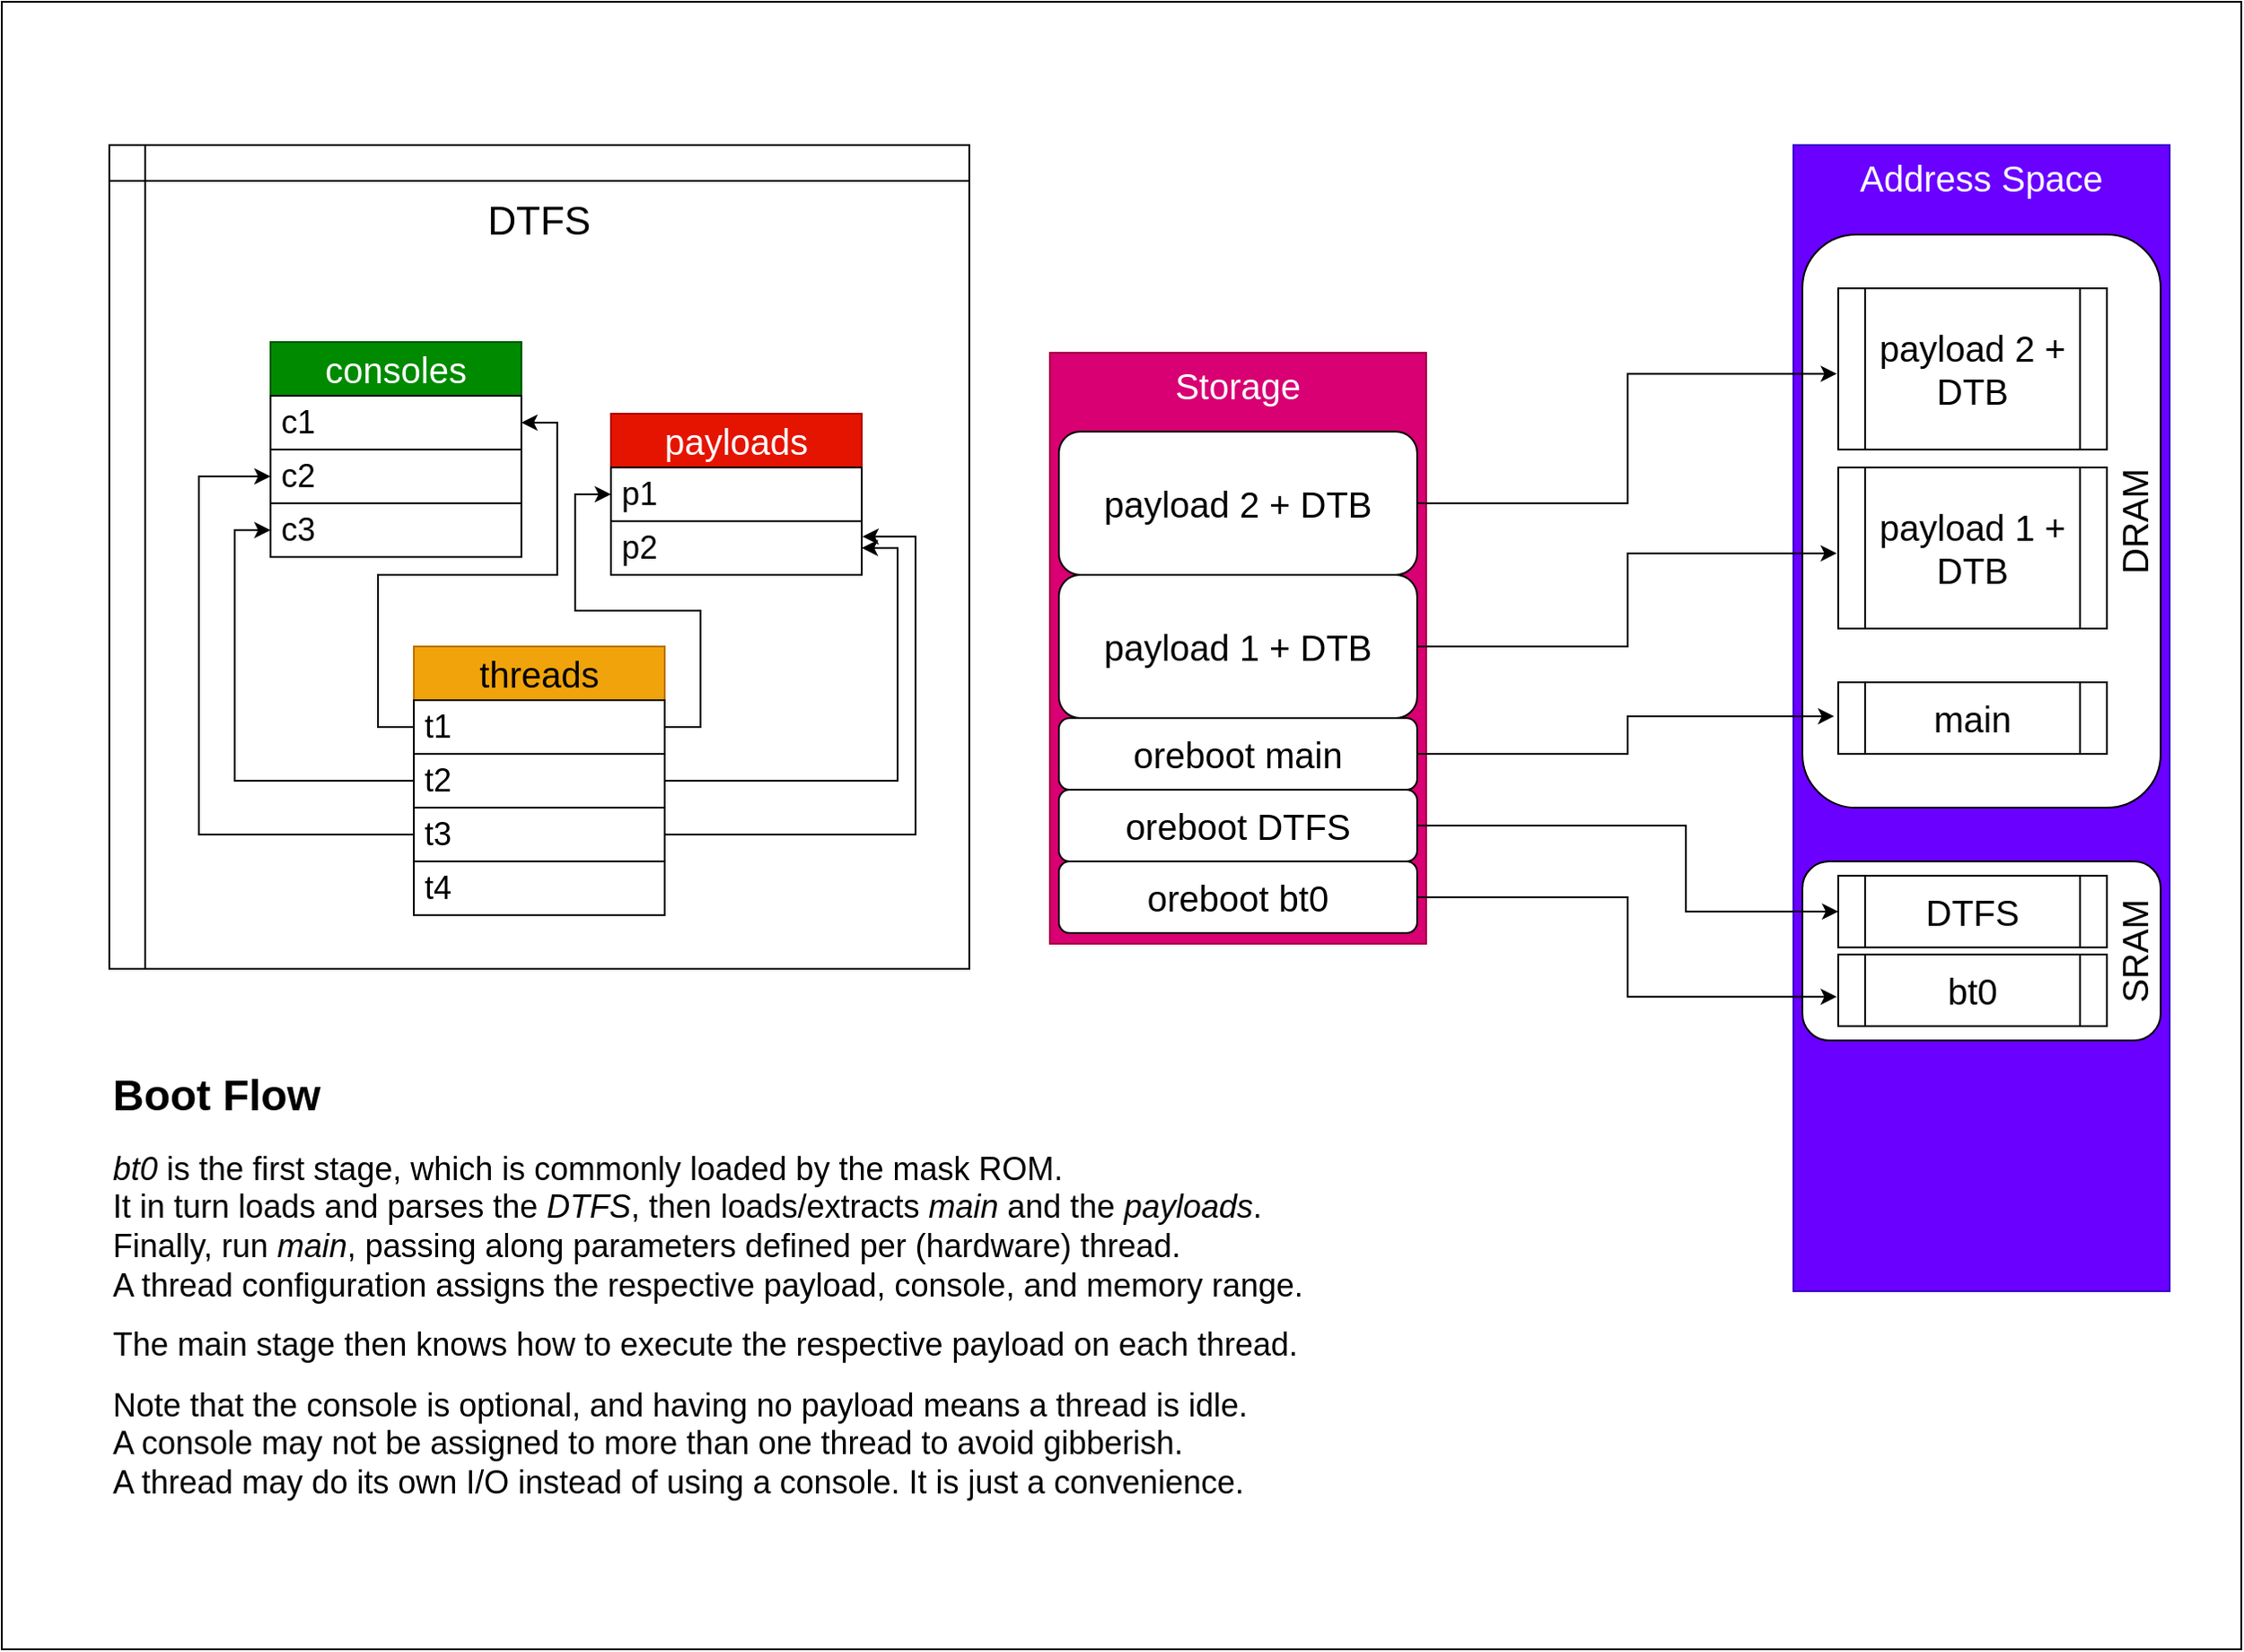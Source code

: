 <mxfile version="26.0.4">
  <diagram name="Page-1" id="eQo6eVfhBKgr_3davLif">
    <mxGraphModel dx="2509" dy="1008" grid="1" gridSize="10" guides="1" tooltips="1" connect="1" arrows="1" fold="1" page="1" pageScale="1" pageWidth="827" pageHeight="1169" math="0" shadow="0">
      <root>
        <mxCell id="0" />
        <mxCell id="1" parent="0" />
        <mxCell id="zgDH3klwPQRElp8oL0Qm-43" value="d" style="rounded=0;whiteSpace=wrap;html=1;" vertex="1" parent="1">
          <mxGeometry x="-430" width="1250" height="920" as="geometry" />
        </mxCell>
        <mxCell id="zgDH3klwPQRElp8oL0Qm-2" value="&lt;font style=&quot;font-size: 20px;&quot;&gt;Address Space&lt;/font&gt;" style="rounded=0;whiteSpace=wrap;html=1;fillColor=#6a00ff;fontColor=#ffffff;strokeColor=#3700CC;verticalAlign=top;" vertex="1" parent="1">
          <mxGeometry x="570" y="80" width="210" height="640" as="geometry" />
        </mxCell>
        <mxCell id="zgDH3klwPQRElp8oL0Qm-1" value="Storage" style="rounded=0;whiteSpace=wrap;html=1;fillColor=#d80073;fontColor=#ffffff;strokeColor=#A50040;fontSize=20;horizontal=1;verticalAlign=top;" vertex="1" parent="1">
          <mxGeometry x="155" y="196" width="210" height="330" as="geometry" />
        </mxCell>
        <mxCell id="zgDH3klwPQRElp8oL0Qm-3" value="oreboot bt0" style="rounded=1;whiteSpace=wrap;html=1;fontSize=20;" vertex="1" parent="1">
          <mxGeometry x="160" y="480" width="200" height="40" as="geometry" />
        </mxCell>
        <mxCell id="zgDH3klwPQRElp8oL0Qm-4" value="oreboot DTFS" style="rounded=1;whiteSpace=wrap;html=1;fontSize=20;" vertex="1" parent="1">
          <mxGeometry x="160" y="440" width="200" height="40" as="geometry" />
        </mxCell>
        <mxCell id="zgDH3klwPQRElp8oL0Qm-5" value="oreboot main" style="rounded=1;whiteSpace=wrap;html=1;fontSize=20;" vertex="1" parent="1">
          <mxGeometry x="160" y="400" width="200" height="40" as="geometry" />
        </mxCell>
        <mxCell id="zgDH3klwPQRElp8oL0Qm-6" value="payload 1 + DTB" style="rounded=1;whiteSpace=wrap;html=1;fontSize=20;" vertex="1" parent="1">
          <mxGeometry x="160" y="320" width="200" height="80" as="geometry" />
        </mxCell>
        <mxCell id="zgDH3klwPQRElp8oL0Qm-7" value="payload 2 + DTB" style="rounded=1;whiteSpace=wrap;html=1;fontSize=20;" vertex="1" parent="1">
          <mxGeometry x="160" y="240" width="200" height="80" as="geometry" />
        </mxCell>
        <mxCell id="zgDH3klwPQRElp8oL0Qm-9" value="&lt;font style=&quot;font-size: 22px;&quot;&gt;DTFS&lt;/font&gt;" style="shape=internalStorage;whiteSpace=wrap;html=1;backgroundOutline=1;verticalAlign=top;horizontal=1;spacingTop=23;" vertex="1" parent="1">
          <mxGeometry x="-370" y="80" width="480" height="460" as="geometry" />
        </mxCell>
        <mxCell id="zgDH3klwPQRElp8oL0Qm-10" value="consoles" style="swimlane;fontStyle=0;childLayout=stackLayout;horizontal=1;startSize=30;horizontalStack=0;resizeParent=1;resizeParentMax=0;resizeLast=0;collapsible=1;marginBottom=0;whiteSpace=wrap;html=1;fontSize=20;fillColor=#008a00;strokeColor=#005700;fontColor=#ffffff;" vertex="1" parent="1">
          <mxGeometry x="-280" y="190" width="140" height="120" as="geometry" />
        </mxCell>
        <mxCell id="zgDH3klwPQRElp8oL0Qm-11" value="c1" style="text;strokeColor=default;fillColor=none;align=left;verticalAlign=middle;spacingLeft=4;spacingRight=4;overflow=hidden;points=[[0,0.5],[1,0.5]];portConstraint=eastwest;rotatable=0;whiteSpace=wrap;html=1;fontSize=18;" vertex="1" parent="zgDH3klwPQRElp8oL0Qm-10">
          <mxGeometry y="30" width="140" height="30" as="geometry" />
        </mxCell>
        <mxCell id="zgDH3klwPQRElp8oL0Qm-12" value="c2" style="text;strokeColor=default;fillColor=none;align=left;verticalAlign=middle;spacingLeft=4;spacingRight=4;overflow=hidden;points=[[0,0.5],[1,0.5]];portConstraint=eastwest;rotatable=0;whiteSpace=wrap;html=1;fontSize=18;" vertex="1" parent="zgDH3klwPQRElp8oL0Qm-10">
          <mxGeometry y="60" width="140" height="30" as="geometry" />
        </mxCell>
        <mxCell id="zgDH3klwPQRElp8oL0Qm-13" value="c3" style="text;strokeColor=default;fillColor=none;align=left;verticalAlign=middle;spacingLeft=4;spacingRight=4;overflow=hidden;points=[[0,0.5],[1,0.5]];portConstraint=eastwest;rotatable=0;whiteSpace=wrap;html=1;fontSize=18;" vertex="1" parent="zgDH3klwPQRElp8oL0Qm-10">
          <mxGeometry y="90" width="140" height="30" as="geometry" />
        </mxCell>
        <mxCell id="zgDH3klwPQRElp8oL0Qm-14" value="payloads" style="swimlane;fontStyle=0;childLayout=stackLayout;horizontal=1;startSize=30;horizontalStack=0;resizeParent=1;resizeParentMax=0;resizeLast=0;collapsible=1;marginBottom=0;whiteSpace=wrap;html=1;fontSize=20;fillColor=#e51400;fontColor=#ffffff;strokeColor=#B20000;" vertex="1" parent="1">
          <mxGeometry x="-90" y="230" width="140" height="90" as="geometry" />
        </mxCell>
        <mxCell id="zgDH3klwPQRElp8oL0Qm-15" value="p1" style="text;strokeColor=default;fillColor=none;align=left;verticalAlign=middle;spacingLeft=4;spacingRight=4;overflow=hidden;points=[[0,0.5],[1,0.5]];portConstraint=eastwest;rotatable=0;whiteSpace=wrap;html=1;fontSize=18;" vertex="1" parent="zgDH3klwPQRElp8oL0Qm-14">
          <mxGeometry y="30" width="140" height="30" as="geometry" />
        </mxCell>
        <mxCell id="zgDH3klwPQRElp8oL0Qm-16" value="p2" style="text;strokeColor=default;fillColor=none;align=left;verticalAlign=middle;spacingLeft=4;spacingRight=4;overflow=hidden;points=[[0,0.5],[1,0.5]];portConstraint=eastwest;rotatable=0;whiteSpace=wrap;html=1;fontSize=18;" vertex="1" parent="zgDH3klwPQRElp8oL0Qm-14">
          <mxGeometry y="60" width="140" height="30" as="geometry" />
        </mxCell>
        <mxCell id="zgDH3klwPQRElp8oL0Qm-18" value="threads" style="swimlane;fontStyle=0;childLayout=stackLayout;horizontal=1;startSize=30;horizontalStack=0;resizeParent=1;resizeParentMax=0;resizeLast=0;collapsible=1;marginBottom=0;whiteSpace=wrap;html=1;fontSize=20;fillColor=#f0a30a;fontColor=#000000;strokeColor=#BD7000;" vertex="1" parent="1">
          <mxGeometry x="-200" y="360" width="140" height="150" as="geometry" />
        </mxCell>
        <mxCell id="zgDH3klwPQRElp8oL0Qm-19" value="t1" style="text;strokeColor=default;fillColor=none;align=left;verticalAlign=middle;spacingLeft=4;spacingRight=4;overflow=hidden;points=[[0,0.5],[1,0.5]];portConstraint=eastwest;rotatable=0;whiteSpace=wrap;html=1;fontSize=18;" vertex="1" parent="zgDH3klwPQRElp8oL0Qm-18">
          <mxGeometry y="30" width="140" height="30" as="geometry" />
        </mxCell>
        <mxCell id="zgDH3klwPQRElp8oL0Qm-20" value="t2" style="text;strokeColor=default;fillColor=none;align=left;verticalAlign=middle;spacingLeft=4;spacingRight=4;overflow=hidden;points=[[0,0.5],[1,0.5]];portConstraint=eastwest;rotatable=0;whiteSpace=wrap;html=1;fontSize=18;" vertex="1" parent="zgDH3klwPQRElp8oL0Qm-18">
          <mxGeometry y="60" width="140" height="30" as="geometry" />
        </mxCell>
        <mxCell id="zgDH3klwPQRElp8oL0Qm-22" value="t3" style="text;strokeColor=default;fillColor=none;align=left;verticalAlign=middle;spacingLeft=4;spacingRight=4;overflow=hidden;points=[[0,0.5],[1,0.5]];portConstraint=eastwest;rotatable=0;whiteSpace=wrap;html=1;fontSize=18;" vertex="1" parent="zgDH3klwPQRElp8oL0Qm-18">
          <mxGeometry y="90" width="140" height="30" as="geometry" />
        </mxCell>
        <mxCell id="zgDH3klwPQRElp8oL0Qm-21" value="t4" style="text;strokeColor=default;fillColor=none;align=left;verticalAlign=middle;spacingLeft=4;spacingRight=4;overflow=hidden;points=[[0,0.5],[1,0.5]];portConstraint=eastwest;rotatable=0;whiteSpace=wrap;html=1;fontSize=18;" vertex="1" parent="zgDH3klwPQRElp8oL0Qm-18">
          <mxGeometry y="120" width="140" height="30" as="geometry" />
        </mxCell>
        <mxCell id="zgDH3klwPQRElp8oL0Qm-23" style="edgeStyle=orthogonalEdgeStyle;rounded=0;orthogonalLoop=1;jettySize=auto;html=1;exitX=0;exitY=0.5;exitDx=0;exitDy=0;" edge="1" parent="1" source="zgDH3klwPQRElp8oL0Qm-19" target="zgDH3klwPQRElp8oL0Qm-11">
          <mxGeometry relative="1" as="geometry" />
        </mxCell>
        <mxCell id="zgDH3klwPQRElp8oL0Qm-24" style="edgeStyle=orthogonalEdgeStyle;rounded=0;orthogonalLoop=1;jettySize=auto;html=1;exitX=1;exitY=0.5;exitDx=0;exitDy=0;entryX=0;entryY=0.5;entryDx=0;entryDy=0;" edge="1" parent="1" source="zgDH3klwPQRElp8oL0Qm-19" target="zgDH3klwPQRElp8oL0Qm-15">
          <mxGeometry relative="1" as="geometry" />
        </mxCell>
        <mxCell id="zgDH3klwPQRElp8oL0Qm-25" style="edgeStyle=orthogonalEdgeStyle;rounded=0;orthogonalLoop=1;jettySize=auto;html=1;exitX=1;exitY=0.5;exitDx=0;exitDy=0;entryX=1;entryY=0.5;entryDx=0;entryDy=0;" edge="1" parent="1" source="zgDH3klwPQRElp8oL0Qm-20" target="zgDH3klwPQRElp8oL0Qm-16">
          <mxGeometry relative="1" as="geometry" />
        </mxCell>
        <mxCell id="zgDH3klwPQRElp8oL0Qm-27" style="edgeStyle=orthogonalEdgeStyle;rounded=0;orthogonalLoop=1;jettySize=auto;html=1;entryX=1.003;entryY=0.287;entryDx=0;entryDy=0;entryPerimeter=0;" edge="1" parent="1" source="zgDH3klwPQRElp8oL0Qm-22" target="zgDH3klwPQRElp8oL0Qm-16">
          <mxGeometry relative="1" as="geometry">
            <Array as="points">
              <mxPoint x="80" y="465" />
              <mxPoint x="80" y="299" />
            </Array>
          </mxGeometry>
        </mxCell>
        <mxCell id="zgDH3klwPQRElp8oL0Qm-28" style="edgeStyle=orthogonalEdgeStyle;rounded=0;orthogonalLoop=1;jettySize=auto;html=1;entryX=0;entryY=0.5;entryDx=0;entryDy=0;" edge="1" parent="1" source="zgDH3klwPQRElp8oL0Qm-22" target="zgDH3klwPQRElp8oL0Qm-12">
          <mxGeometry relative="1" as="geometry">
            <Array as="points">
              <mxPoint x="-320" y="465" />
              <mxPoint x="-320" y="265" />
            </Array>
          </mxGeometry>
        </mxCell>
        <mxCell id="zgDH3klwPQRElp8oL0Qm-29" style="edgeStyle=orthogonalEdgeStyle;rounded=0;orthogonalLoop=1;jettySize=auto;html=1;entryX=0;entryY=0.5;entryDx=0;entryDy=0;" edge="1" parent="1" source="zgDH3klwPQRElp8oL0Qm-20" target="zgDH3klwPQRElp8oL0Qm-13">
          <mxGeometry relative="1" as="geometry" />
        </mxCell>
        <mxCell id="zgDH3klwPQRElp8oL0Qm-31" value="SRAM" style="rounded=1;whiteSpace=wrap;html=1;fontSize=20;horizontal=0;verticalAlign=bottom;" vertex="1" parent="1">
          <mxGeometry x="575" y="480" width="200" height="100" as="geometry" />
        </mxCell>
        <mxCell id="zgDH3klwPQRElp8oL0Qm-32" value="DRAM" style="rounded=1;whiteSpace=wrap;html=1;fontSize=20;horizontal=0;verticalAlign=bottom;" vertex="1" parent="1">
          <mxGeometry x="575" y="130" width="200" height="320" as="geometry" />
        </mxCell>
        <mxCell id="zgDH3klwPQRElp8oL0Qm-37" value="&lt;font style=&quot;font-size: 20px;&quot;&gt;bt0&lt;/font&gt;" style="shape=process;whiteSpace=wrap;html=1;backgroundOutline=1;" vertex="1" parent="1">
          <mxGeometry x="595" y="532" width="150" height="40" as="geometry" />
        </mxCell>
        <mxCell id="zgDH3klwPQRElp8oL0Qm-38" value="&lt;font style=&quot;font-size: 20px;&quot;&gt;DTFS&lt;/font&gt;" style="shape=process;whiteSpace=wrap;html=1;backgroundOutline=1;" vertex="1" parent="1">
          <mxGeometry x="595" y="488" width="150" height="40" as="geometry" />
        </mxCell>
        <mxCell id="zgDH3klwPQRElp8oL0Qm-30" style="edgeStyle=orthogonalEdgeStyle;rounded=0;orthogonalLoop=1;jettySize=auto;html=1;entryX=-0.005;entryY=0.59;entryDx=0;entryDy=0;entryPerimeter=0;" edge="1" parent="1" source="zgDH3klwPQRElp8oL0Qm-3" target="zgDH3klwPQRElp8oL0Qm-37">
          <mxGeometry relative="1" as="geometry" />
        </mxCell>
        <mxCell id="zgDH3klwPQRElp8oL0Qm-39" value="payload 2 + DTB" style="shape=process;whiteSpace=wrap;html=1;backgroundOutline=1;fontSize=20;" vertex="1" parent="1">
          <mxGeometry x="595" y="160" width="150" height="90" as="geometry" />
        </mxCell>
        <mxCell id="zgDH3klwPQRElp8oL0Qm-40" value="payload 1 + DTB" style="shape=process;whiteSpace=wrap;html=1;backgroundOutline=1;fontSize=20;" vertex="1" parent="1">
          <mxGeometry x="595" y="260" width="150" height="90" as="geometry" />
        </mxCell>
        <mxCell id="zgDH3klwPQRElp8oL0Qm-41" value="main" style="shape=process;whiteSpace=wrap;html=1;backgroundOutline=1;fontSize=20;" vertex="1" parent="1">
          <mxGeometry x="595" y="380" width="150" height="40" as="geometry" />
        </mxCell>
        <mxCell id="zgDH3klwPQRElp8oL0Qm-34" style="edgeStyle=orthogonalEdgeStyle;rounded=0;orthogonalLoop=1;jettySize=auto;html=1;entryX=-0.015;entryY=0.474;entryDx=0;entryDy=0;entryPerimeter=0;" edge="1" parent="1" source="zgDH3klwPQRElp8oL0Qm-5" target="zgDH3klwPQRElp8oL0Qm-41">
          <mxGeometry relative="1" as="geometry" />
        </mxCell>
        <mxCell id="zgDH3klwPQRElp8oL0Qm-35" style="edgeStyle=orthogonalEdgeStyle;rounded=0;orthogonalLoop=1;jettySize=auto;html=1;entryX=-0.005;entryY=0.533;entryDx=0;entryDy=0;entryPerimeter=0;" edge="1" parent="1" source="zgDH3klwPQRElp8oL0Qm-6" target="zgDH3klwPQRElp8oL0Qm-40">
          <mxGeometry relative="1" as="geometry" />
        </mxCell>
        <mxCell id="zgDH3klwPQRElp8oL0Qm-36" style="edgeStyle=orthogonalEdgeStyle;rounded=0;orthogonalLoop=1;jettySize=auto;html=1;entryX=-0.005;entryY=0.53;entryDx=0;entryDy=0;entryPerimeter=0;" edge="1" parent="1" source="zgDH3klwPQRElp8oL0Qm-7" target="zgDH3klwPQRElp8oL0Qm-39">
          <mxGeometry relative="1" as="geometry" />
        </mxCell>
        <mxCell id="zgDH3klwPQRElp8oL0Qm-45" style="edgeStyle=orthogonalEdgeStyle;rounded=0;orthogonalLoop=1;jettySize=auto;html=1;entryX=0;entryY=0.5;entryDx=0;entryDy=0;" edge="1" parent="1" source="zgDH3klwPQRElp8oL0Qm-4" target="zgDH3klwPQRElp8oL0Qm-38">
          <mxGeometry relative="1" as="geometry">
            <Array as="points">
              <mxPoint x="510" y="460" />
              <mxPoint x="510" y="508" />
            </Array>
          </mxGeometry>
        </mxCell>
        <mxCell id="zgDH3klwPQRElp8oL0Qm-46" value="&lt;h1 style=&quot;margin-top: 0px;&quot;&gt;Boot Flow&lt;/h1&gt;&lt;p&gt;&lt;font style=&quot;font-size: 18px;&quot;&gt;&lt;i&gt;bt0&lt;/i&gt; is the first stage, which is commonly loaded by the mask ROM.&lt;br&gt;It in turn loads and parses the &lt;i&gt;DTFS&lt;/i&gt;, then loads/extracts &lt;i&gt;main&lt;/i&gt; and the &lt;i&gt;payloads&lt;/i&gt;.&lt;br&gt;Finally, run &lt;i&gt;main&lt;/i&gt;, passing along parameters defined per (hardware) thread.&lt;br&gt;A thread configuration assigns the respective payload, console, and memory range.&lt;/font&gt;&lt;/p&gt;&lt;p&gt;&lt;font style=&quot;font-size: 18px;&quot;&gt;The main stage then knows how to execute the respective payload on each thread.&lt;/font&gt;&lt;/p&gt;&lt;p&gt;&lt;font style=&quot;font-size: 18px;&quot;&gt;Note that the console is optional, and having no payload means a thread is idle.&lt;br&gt;A console may not be assigned to more than one thread to avoid gibberish.&lt;br&gt;A thread may do its own I/O instead of using a console. It is just a convenience.&lt;/font&gt;&lt;/p&gt;" style="text;html=1;whiteSpace=wrap;overflow=hidden;rounded=0;" vertex="1" parent="1">
          <mxGeometry x="-370" y="590" width="670" height="250" as="geometry" />
        </mxCell>
      </root>
    </mxGraphModel>
  </diagram>
</mxfile>
